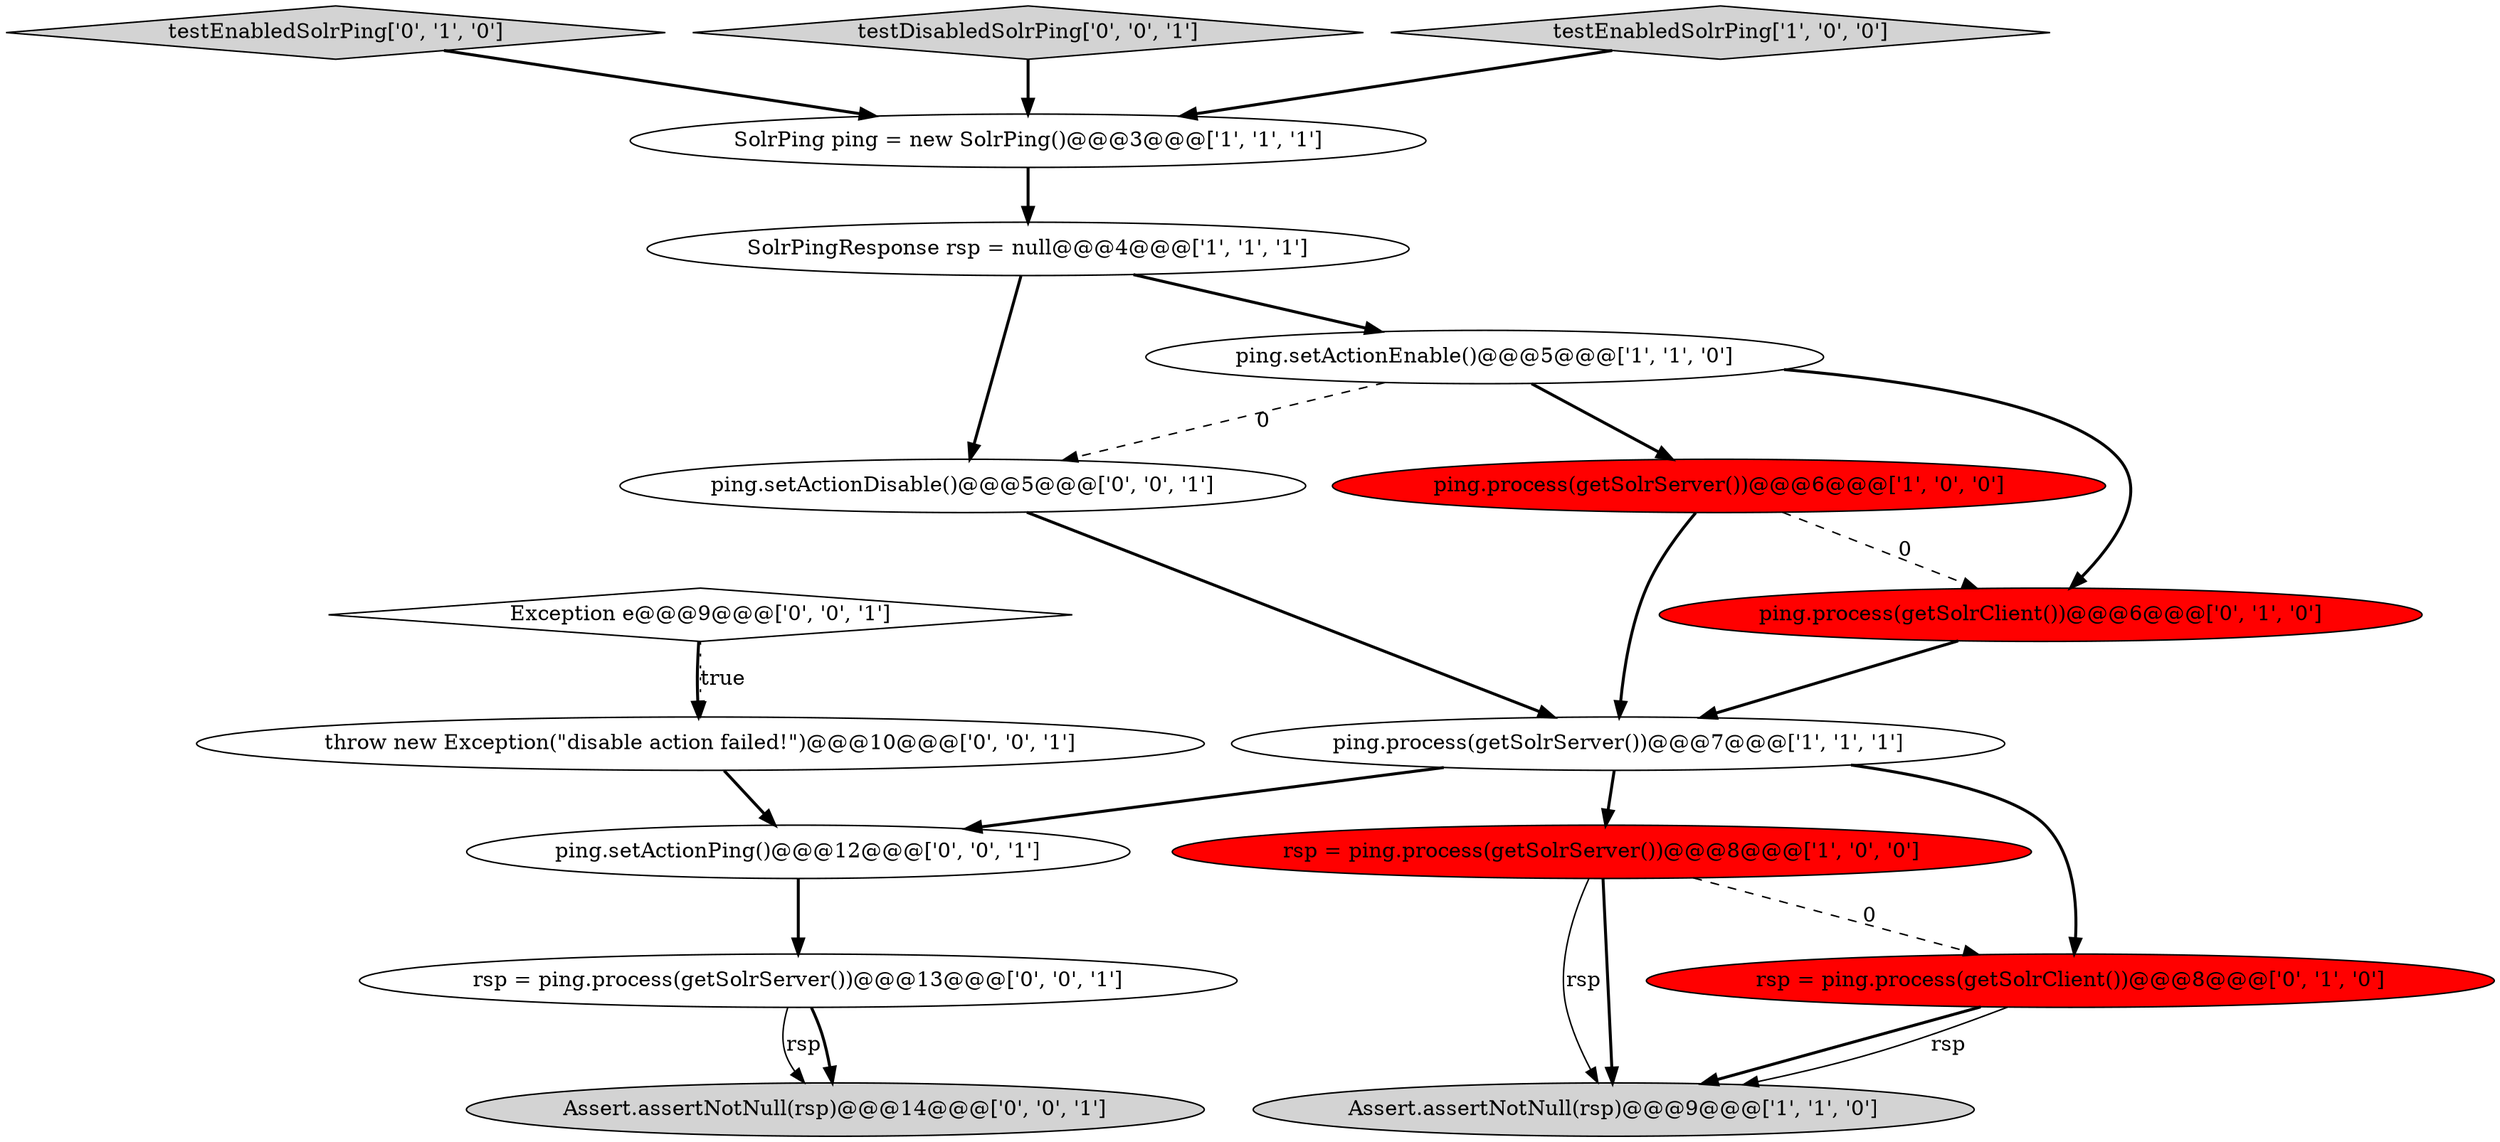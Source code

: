 digraph {
10 [style = filled, label = "testEnabledSolrPing['0', '1', '0']", fillcolor = lightgray, shape = diamond image = "AAA0AAABBB2BBB"];
5 [style = filled, label = "rsp = ping.process(getSolrServer())@@@8@@@['1', '0', '0']", fillcolor = red, shape = ellipse image = "AAA1AAABBB1BBB"];
14 [style = filled, label = "Exception e@@@9@@@['0', '0', '1']", fillcolor = white, shape = diamond image = "AAA0AAABBB3BBB"];
16 [style = filled, label = "testDisabledSolrPing['0', '0', '1']", fillcolor = lightgray, shape = diamond image = "AAA0AAABBB3BBB"];
7 [style = filled, label = "testEnabledSolrPing['1', '0', '0']", fillcolor = lightgray, shape = diamond image = "AAA0AAABBB1BBB"];
3 [style = filled, label = "SolrPing ping = new SolrPing()@@@3@@@['1', '1', '1']", fillcolor = white, shape = ellipse image = "AAA0AAABBB1BBB"];
9 [style = filled, label = "rsp = ping.process(getSolrClient())@@@8@@@['0', '1', '0']", fillcolor = red, shape = ellipse image = "AAA1AAABBB2BBB"];
8 [style = filled, label = "ping.process(getSolrClient())@@@6@@@['0', '1', '0']", fillcolor = red, shape = ellipse image = "AAA1AAABBB2BBB"];
1 [style = filled, label = "ping.setActionEnable()@@@5@@@['1', '1', '0']", fillcolor = white, shape = ellipse image = "AAA0AAABBB1BBB"];
0 [style = filled, label = "Assert.assertNotNull(rsp)@@@9@@@['1', '1', '0']", fillcolor = lightgray, shape = ellipse image = "AAA0AAABBB1BBB"];
11 [style = filled, label = "throw new Exception(\"disable action failed!\")@@@10@@@['0', '0', '1']", fillcolor = white, shape = ellipse image = "AAA0AAABBB3BBB"];
17 [style = filled, label = "ping.setActionPing()@@@12@@@['0', '0', '1']", fillcolor = white, shape = ellipse image = "AAA0AAABBB3BBB"];
12 [style = filled, label = "Assert.assertNotNull(rsp)@@@14@@@['0', '0', '1']", fillcolor = lightgray, shape = ellipse image = "AAA0AAABBB3BBB"];
13 [style = filled, label = "ping.setActionDisable()@@@5@@@['0', '0', '1']", fillcolor = white, shape = ellipse image = "AAA0AAABBB3BBB"];
2 [style = filled, label = "SolrPingResponse rsp = null@@@4@@@['1', '1', '1']", fillcolor = white, shape = ellipse image = "AAA0AAABBB1BBB"];
4 [style = filled, label = "ping.process(getSolrServer())@@@6@@@['1', '0', '0']", fillcolor = red, shape = ellipse image = "AAA1AAABBB1BBB"];
15 [style = filled, label = "rsp = ping.process(getSolrServer())@@@13@@@['0', '0', '1']", fillcolor = white, shape = ellipse image = "AAA0AAABBB3BBB"];
6 [style = filled, label = "ping.process(getSolrServer())@@@7@@@['1', '1', '1']", fillcolor = white, shape = ellipse image = "AAA0AAABBB1BBB"];
6->17 [style = bold, label=""];
16->3 [style = bold, label=""];
1->4 [style = bold, label=""];
1->8 [style = bold, label=""];
9->0 [style = bold, label=""];
4->6 [style = bold, label=""];
2->1 [style = bold, label=""];
15->12 [style = solid, label="rsp"];
10->3 [style = bold, label=""];
5->9 [style = dashed, label="0"];
8->6 [style = bold, label=""];
7->3 [style = bold, label=""];
2->13 [style = bold, label=""];
1->13 [style = dashed, label="0"];
6->5 [style = bold, label=""];
3->2 [style = bold, label=""];
5->0 [style = bold, label=""];
9->0 [style = solid, label="rsp"];
4->8 [style = dashed, label="0"];
17->15 [style = bold, label=""];
11->17 [style = bold, label=""];
14->11 [style = dotted, label="true"];
15->12 [style = bold, label=""];
13->6 [style = bold, label=""];
6->9 [style = bold, label=""];
5->0 [style = solid, label="rsp"];
14->11 [style = bold, label=""];
}
